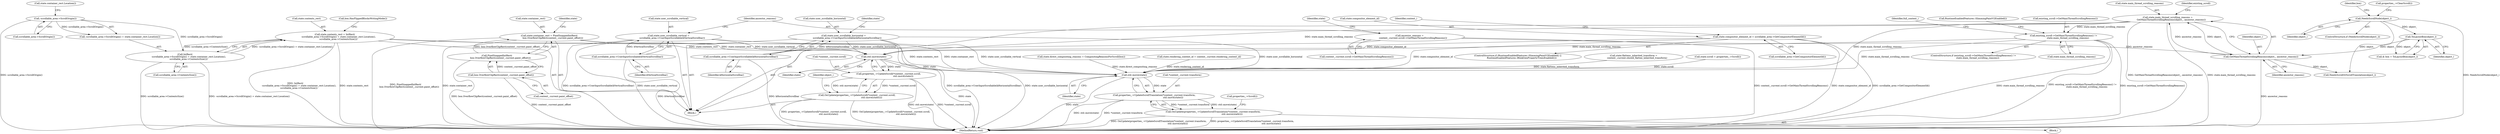 digraph "0_Chrome_f911e11e7f6b5c0d6f5ee694a9871de6619889f7_13@API" {
"1000201" [label="(Call,std::move(state))"];
"1000163" [label="(Call,state.main_thread_scrolling_reasons =\n          GetMainThreadScrollingReasons(object_, ancestor_reasons))"];
"1000167" [label="(Call,GetMainThreadScrollingReasons(object_, ancestor_reasons))"];
"1000114" [label="(Call,ToLayoutBox(object_))"];
"1000108" [label="(Call,NeedsScrollNode(object_))"];
"1000160" [label="(Call,ancestor_reasons =\n          context_.current.scroll->GetMainThreadScrollingReasons())"];
"1000188" [label="(Call,state.compositor_element_id = scrollable_area->GetCompositorElementId())"];
"1000132" [label="(Call,state.contents_rect = IntRect(\n          -scrollable_area->ScrollOrigin() + state.container_rect.Location(),\n          scrollable_area->ContentsSize()))"];
"1000136" [label="(Call,IntRect(\n          -scrollable_area->ScrollOrigin() + state.container_rect.Location(),\n          scrollable_area->ContentsSize()))"];
"1000138" [label="(Call,-scrollable_area->ScrollOrigin())"];
"1000153" [label="(Call,state.user_scrollable_vertical =\n          scrollable_area->UserInputScrollable(kVerticalScrollbar))"];
"1000157" [label="(Call,scrollable_area->UserInputScrollable(kVerticalScrollbar))"];
"1000121" [label="(Call,state.container_rect = PixelSnappedIntRect(\n          box.OverflowClipRect(context_.current.paint_offset)))"];
"1000125" [label="(Call,PixelSnappedIntRect(\n          box.OverflowClipRect(context_.current.paint_offset)))"];
"1000126" [label="(Call,box.OverflowClipRect(context_.current.paint_offset))"];
"1000147" [label="(Call,state.user_scrollable_horizontal =\n          scrollable_area->UserInputScrollable(kHorizontalScrollbar))"];
"1000151" [label="(Call,scrollable_area->UserInputScrollable(kHorizontalScrollbar))"];
"1000174" [label="(Call,existing_scroll->GetMainThreadScrollingReasons() !=\n            state.main_thread_scrolling_reasons)"];
"1000194" [label="(Call,properties_->UpdateScroll(*context_.current.scroll,\n                                         std::move(state)))"];
"1000193" [label="(Call,OnUpdate(properties_->UpdateScroll(*context_.current.scroll,\n                                         std::move(state))))"];
"1000268" [label="(Call,std::move(state))"];
"1000261" [label="(Call,properties_->UpdateScrollTranslation(*context_.current.transform,\n                                                     std::move(state)))"];
"1000260" [label="(Call,OnUpdate(properties_->UpdateScrollTranslation(*context_.current.transform,\n                                                     std::move(state))))"];
"1000261" [label="(Call,properties_->UpdateScrollTranslation(*context_.current.transform,\n                                                     std::move(state)))"];
"1000167" [label="(Call,GetMainThreadScrollingReasons(object_, ancestor_reasons))"];
"1000226" [label="(Call,state.flattens_inherited_transform =\n          context_.current.should_flatten_inherited_transform)"];
"1000275" [label="(Call,properties_->Scroll())"];
"1000173" [label="(ControlStructure,if (existing_scroll->GetMainThreadScrollingReasons() !=\n            state.main_thread_scrolling_reasons))"];
"1000169" [label="(Identifier,ancestor_reasons)"];
"1000168" [label="(Identifier,object_)"];
"1000269" [label="(Identifier,state)"];
"1000137" [label="(Call,-scrollable_area->ScrollOrigin() + state.container_rect.Location())"];
"1000141" [label="(Call,scrollable_area->ContentsSize())"];
"1000151" [label="(Call,scrollable_area->UserInputScrollable(kHorizontalScrollbar))"];
"1000189" [label="(Call,state.compositor_element_id)"];
"1000143" [label="(Call,box.HasFlippedBlocksWritingMode())"];
"1000155" [label="(Identifier,state)"];
"1000175" [label="(Call,existing_scroll->GetMainThreadScrollingReasons())"];
"1000201" [label="(Call,std::move(state))"];
"1000153" [label="(Call,state.user_scrollable_vertical =\n          scrollable_area->UserInputScrollable(kVerticalScrollbar))"];
"1000152" [label="(Identifier,kHorizontalScrollbar)"];
"1000198" [label="(Identifier,context_)"];
"1000174" [label="(Call,existing_scroll->GetMainThreadScrollingReasons() !=\n            state.main_thread_scrolling_reasons)"];
"1000194" [label="(Call,properties_->UpdateScroll(*context_.current.scroll,\n                                         std::move(state)))"];
"1000262" [label="(Call,*context_.current.transform)"];
"1000163" [label="(Call,state.main_thread_scrolling_reasons =\n          GetMainThreadScrollingReasons(object_, ancestor_reasons))"];
"1000171" [label="(Identifier,existing_scroll)"];
"1000115" [label="(Identifier,object_)"];
"1000162" [label="(Call,context_.current.scroll->GetMainThreadScrollingReasons())"];
"1000136" [label="(Call,IntRect(\n          -scrollable_area->ScrollOrigin() + state.container_rect.Location(),\n          scrollable_area->ContentsSize()))"];
"1000121" [label="(Call,state.container_rect = PixelSnappedIntRect(\n          box.OverflowClipRect(context_.current.paint_offset)))"];
"1000132" [label="(Call,state.contents_rect = IntRect(\n          -scrollable_area->ScrollOrigin() + state.container_rect.Location(),\n          scrollable_area->ContentsSize()))"];
"1000160" [label="(Call,ancestor_reasons =\n          context_.current.scroll->GetMainThreadScrollingReasons())"];
"1000140" [label="(Call,state.container_rect.Location())"];
"1000125" [label="(Call,PixelSnappedIntRect(\n          box.OverflowClipRect(context_.current.paint_offset)))"];
"1000127" [label="(Call,context_.current.paint_offset)"];
"1000165" [label="(Identifier,state)"];
"1000176" [label="(Call,state.main_thread_scrolling_reasons)"];
"1000181" [label="(Identifier,full_context_)"];
"1000134" [label="(Identifier,state)"];
"1000188" [label="(Call,state.compositor_element_id = scrollable_area->GetCompositorElementId())"];
"1000195" [label="(Call,*context_.current.scroll)"];
"1000206" [label="(Call,properties_->ClearScroll())"];
"1000210" [label="(Block,)"];
"1000126" [label="(Call,box.OverflowClipRect(context_.current.paint_offset))"];
"1000110" [label="(Block,)"];
"1000158" [label="(Identifier,kVerticalScrollbar)"];
"1000114" [label="(Call,ToLayoutBox(object_))"];
"1000209" [label="(Identifier,object_)"];
"1000255" [label="(Call,state.scroll = properties_->Scroll())"];
"1000240" [label="(Call,state.direct_compositing_reasons = CompositingReasonsForScroll(box))"];
"1000154" [label="(Call,state.user_scrollable_vertical)"];
"1000109" [label="(Identifier,object_)"];
"1000113" [label="(Identifier,box)"];
"1000157" [label="(Call,scrollable_area->UserInputScrollable(kVerticalScrollbar))"];
"1000192" [label="(Call,scrollable_area->GetCompositorElementId())"];
"1000202" [label="(Identifier,state)"];
"1000122" [label="(Call,state.container_rect)"];
"1000246" [label="(Call,state.rendering_context_id = context_.current.rendering_context_id)"];
"1000139" [label="(Call,scrollable_area->ScrollOrigin())"];
"1000133" [label="(Call,state.contents_rect)"];
"1000147" [label="(Call,state.user_scrollable_horizontal =\n          scrollable_area->UserInputScrollable(kHorizontalScrollbar))"];
"1000164" [label="(Call,state.main_thread_scrolling_reasons)"];
"1000186" [label="(Call,RuntimeEnabledFeatures::SlimmingPaintV2Enabled())"];
"1000112" [label="(Call,& box = ToLayoutBox(object_))"];
"1000108" [label="(Call,NeedsScrollNode(object_))"];
"1000107" [label="(ControlStructure,if (NeedsScrollNode(object_)))"];
"1000300" [label="(MethodReturn,void)"];
"1000161" [label="(Identifier,ancestor_reasons)"];
"1000148" [label="(Call,state.user_scrollable_horizontal)"];
"1000268" [label="(Call,std::move(state))"];
"1000260" [label="(Call,OnUpdate(properties_->UpdateScrollTranslation(*context_.current.transform,\n                                                     std::move(state))))"];
"1000208" [label="(Call,NeedsScrollOrScrollTranslation(object_))"];
"1000193" [label="(Call,OnUpdate(properties_->UpdateScroll(*context_.current.scroll,\n                                         std::move(state))))"];
"1000138" [label="(Call,-scrollable_area->ScrollOrigin())"];
"1000184" [label="(ControlStructure,if (RuntimeEnabledFeatures::SlimmingPaintV2Enabled() ||\n           RuntimeEnabledFeatures::BlinkGenPropertyTreesEnabled()))"];
"1000201" -> "1000194"  [label="AST: "];
"1000201" -> "1000202"  [label="CFG: "];
"1000202" -> "1000201"  [label="AST: "];
"1000194" -> "1000201"  [label="CFG: "];
"1000201" -> "1000300"  [label="DDG: state"];
"1000201" -> "1000194"  [label="DDG: state"];
"1000163" -> "1000201"  [label="DDG: state.main_thread_scrolling_reasons"];
"1000188" -> "1000201"  [label="DDG: state.compositor_element_id"];
"1000132" -> "1000201"  [label="DDG: state.contents_rect"];
"1000153" -> "1000201"  [label="DDG: state.user_scrollable_vertical"];
"1000121" -> "1000201"  [label="DDG: state.container_rect"];
"1000147" -> "1000201"  [label="DDG: state.user_scrollable_horizontal"];
"1000174" -> "1000201"  [label="DDG: state.main_thread_scrolling_reasons"];
"1000201" -> "1000268"  [label="DDG: state"];
"1000163" -> "1000110"  [label="AST: "];
"1000163" -> "1000167"  [label="CFG: "];
"1000164" -> "1000163"  [label="AST: "];
"1000167" -> "1000163"  [label="AST: "];
"1000171" -> "1000163"  [label="CFG: "];
"1000163" -> "1000300"  [label="DDG: state.main_thread_scrolling_reasons"];
"1000163" -> "1000300"  [label="DDG: GetMainThreadScrollingReasons(object_, ancestor_reasons)"];
"1000167" -> "1000163"  [label="DDG: object_"];
"1000167" -> "1000163"  [label="DDG: ancestor_reasons"];
"1000163" -> "1000174"  [label="DDG: state.main_thread_scrolling_reasons"];
"1000163" -> "1000268"  [label="DDG: state.main_thread_scrolling_reasons"];
"1000167" -> "1000169"  [label="CFG: "];
"1000168" -> "1000167"  [label="AST: "];
"1000169" -> "1000167"  [label="AST: "];
"1000167" -> "1000300"  [label="DDG: ancestor_reasons"];
"1000114" -> "1000167"  [label="DDG: object_"];
"1000160" -> "1000167"  [label="DDG: ancestor_reasons"];
"1000167" -> "1000208"  [label="DDG: object_"];
"1000114" -> "1000112"  [label="AST: "];
"1000114" -> "1000115"  [label="CFG: "];
"1000115" -> "1000114"  [label="AST: "];
"1000112" -> "1000114"  [label="CFG: "];
"1000114" -> "1000112"  [label="DDG: object_"];
"1000108" -> "1000114"  [label="DDG: object_"];
"1000108" -> "1000107"  [label="AST: "];
"1000108" -> "1000109"  [label="CFG: "];
"1000109" -> "1000108"  [label="AST: "];
"1000113" -> "1000108"  [label="CFG: "];
"1000206" -> "1000108"  [label="CFG: "];
"1000108" -> "1000300"  [label="DDG: NeedsScrollNode(object_)"];
"1000108" -> "1000208"  [label="DDG: object_"];
"1000160" -> "1000110"  [label="AST: "];
"1000160" -> "1000162"  [label="CFG: "];
"1000161" -> "1000160"  [label="AST: "];
"1000162" -> "1000160"  [label="AST: "];
"1000165" -> "1000160"  [label="CFG: "];
"1000160" -> "1000300"  [label="DDG: context_.current.scroll->GetMainThreadScrollingReasons()"];
"1000188" -> "1000184"  [label="AST: "];
"1000188" -> "1000192"  [label="CFG: "];
"1000189" -> "1000188"  [label="AST: "];
"1000192" -> "1000188"  [label="AST: "];
"1000198" -> "1000188"  [label="CFG: "];
"1000188" -> "1000300"  [label="DDG: state.compositor_element_id"];
"1000188" -> "1000300"  [label="DDG: scrollable_area->GetCompositorElementId()"];
"1000188" -> "1000268"  [label="DDG: state.compositor_element_id"];
"1000132" -> "1000110"  [label="AST: "];
"1000132" -> "1000136"  [label="CFG: "];
"1000133" -> "1000132"  [label="AST: "];
"1000136" -> "1000132"  [label="AST: "];
"1000143" -> "1000132"  [label="CFG: "];
"1000132" -> "1000300"  [label="DDG: state.contents_rect"];
"1000132" -> "1000300"  [label="DDG: IntRect(\n          -scrollable_area->ScrollOrigin() + state.container_rect.Location(),\n          scrollable_area->ContentsSize())"];
"1000136" -> "1000132"  [label="DDG: -scrollable_area->ScrollOrigin() + state.container_rect.Location()"];
"1000136" -> "1000132"  [label="DDG: scrollable_area->ContentsSize()"];
"1000132" -> "1000268"  [label="DDG: state.contents_rect"];
"1000136" -> "1000141"  [label="CFG: "];
"1000137" -> "1000136"  [label="AST: "];
"1000141" -> "1000136"  [label="AST: "];
"1000136" -> "1000300"  [label="DDG: scrollable_area->ContentsSize()"];
"1000136" -> "1000300"  [label="DDG: -scrollable_area->ScrollOrigin() + state.container_rect.Location()"];
"1000138" -> "1000136"  [label="DDG: scrollable_area->ScrollOrigin()"];
"1000138" -> "1000137"  [label="AST: "];
"1000138" -> "1000139"  [label="CFG: "];
"1000139" -> "1000138"  [label="AST: "];
"1000140" -> "1000138"  [label="CFG: "];
"1000138" -> "1000300"  [label="DDG: scrollable_area->ScrollOrigin()"];
"1000138" -> "1000137"  [label="DDG: scrollable_area->ScrollOrigin()"];
"1000153" -> "1000110"  [label="AST: "];
"1000153" -> "1000157"  [label="CFG: "];
"1000154" -> "1000153"  [label="AST: "];
"1000157" -> "1000153"  [label="AST: "];
"1000161" -> "1000153"  [label="CFG: "];
"1000153" -> "1000300"  [label="DDG: scrollable_area->UserInputScrollable(kVerticalScrollbar)"];
"1000153" -> "1000300"  [label="DDG: state.user_scrollable_vertical"];
"1000157" -> "1000153"  [label="DDG: kVerticalScrollbar"];
"1000153" -> "1000268"  [label="DDG: state.user_scrollable_vertical"];
"1000157" -> "1000158"  [label="CFG: "];
"1000158" -> "1000157"  [label="AST: "];
"1000157" -> "1000300"  [label="DDG: kVerticalScrollbar"];
"1000121" -> "1000110"  [label="AST: "];
"1000121" -> "1000125"  [label="CFG: "];
"1000122" -> "1000121"  [label="AST: "];
"1000125" -> "1000121"  [label="AST: "];
"1000134" -> "1000121"  [label="CFG: "];
"1000121" -> "1000300"  [label="DDG: PixelSnappedIntRect(\n          box.OverflowClipRect(context_.current.paint_offset))"];
"1000121" -> "1000300"  [label="DDG: state.container_rect"];
"1000125" -> "1000121"  [label="DDG: box.OverflowClipRect(context_.current.paint_offset)"];
"1000121" -> "1000268"  [label="DDG: state.container_rect"];
"1000125" -> "1000126"  [label="CFG: "];
"1000126" -> "1000125"  [label="AST: "];
"1000125" -> "1000300"  [label="DDG: box.OverflowClipRect(context_.current.paint_offset)"];
"1000126" -> "1000125"  [label="DDG: context_.current.paint_offset"];
"1000126" -> "1000127"  [label="CFG: "];
"1000127" -> "1000126"  [label="AST: "];
"1000126" -> "1000300"  [label="DDG: context_.current.paint_offset"];
"1000147" -> "1000110"  [label="AST: "];
"1000147" -> "1000151"  [label="CFG: "];
"1000148" -> "1000147"  [label="AST: "];
"1000151" -> "1000147"  [label="AST: "];
"1000155" -> "1000147"  [label="CFG: "];
"1000147" -> "1000300"  [label="DDG: scrollable_area->UserInputScrollable(kHorizontalScrollbar)"];
"1000147" -> "1000300"  [label="DDG: state.user_scrollable_horizontal"];
"1000151" -> "1000147"  [label="DDG: kHorizontalScrollbar"];
"1000147" -> "1000268"  [label="DDG: state.user_scrollable_horizontal"];
"1000151" -> "1000152"  [label="CFG: "];
"1000152" -> "1000151"  [label="AST: "];
"1000151" -> "1000300"  [label="DDG: kHorizontalScrollbar"];
"1000174" -> "1000173"  [label="AST: "];
"1000174" -> "1000176"  [label="CFG: "];
"1000175" -> "1000174"  [label="AST: "];
"1000176" -> "1000174"  [label="AST: "];
"1000181" -> "1000174"  [label="CFG: "];
"1000186" -> "1000174"  [label="CFG: "];
"1000174" -> "1000300"  [label="DDG: state.main_thread_scrolling_reasons"];
"1000174" -> "1000300"  [label="DDG: existing_scroll->GetMainThreadScrollingReasons() !=\n            state.main_thread_scrolling_reasons"];
"1000174" -> "1000300"  [label="DDG: existing_scroll->GetMainThreadScrollingReasons()"];
"1000174" -> "1000268"  [label="DDG: state.main_thread_scrolling_reasons"];
"1000194" -> "1000193"  [label="AST: "];
"1000195" -> "1000194"  [label="AST: "];
"1000193" -> "1000194"  [label="CFG: "];
"1000194" -> "1000300"  [label="DDG: std::move(state)"];
"1000194" -> "1000300"  [label="DDG: *context_.current.scroll"];
"1000194" -> "1000193"  [label="DDG: *context_.current.scroll"];
"1000194" -> "1000193"  [label="DDG: std::move(state)"];
"1000193" -> "1000110"  [label="AST: "];
"1000209" -> "1000193"  [label="CFG: "];
"1000193" -> "1000300"  [label="DDG: properties_->UpdateScroll(*context_.current.scroll,\n                                         std::move(state))"];
"1000193" -> "1000300"  [label="DDG: OnUpdate(properties_->UpdateScroll(*context_.current.scroll,\n                                         std::move(state)))"];
"1000268" -> "1000261"  [label="AST: "];
"1000268" -> "1000269"  [label="CFG: "];
"1000269" -> "1000268"  [label="AST: "];
"1000261" -> "1000268"  [label="CFG: "];
"1000268" -> "1000300"  [label="DDG: state"];
"1000268" -> "1000261"  [label="DDG: state"];
"1000226" -> "1000268"  [label="DDG: state.flattens_inherited_transform"];
"1000255" -> "1000268"  [label="DDG: state.scroll"];
"1000240" -> "1000268"  [label="DDG: state.direct_compositing_reasons"];
"1000246" -> "1000268"  [label="DDG: state.rendering_context_id"];
"1000261" -> "1000260"  [label="AST: "];
"1000262" -> "1000261"  [label="AST: "];
"1000260" -> "1000261"  [label="CFG: "];
"1000261" -> "1000300"  [label="DDG: std::move(state)"];
"1000261" -> "1000300"  [label="DDG: *context_.current.transform"];
"1000261" -> "1000260"  [label="DDG: *context_.current.transform"];
"1000261" -> "1000260"  [label="DDG: std::move(state)"];
"1000260" -> "1000210"  [label="AST: "];
"1000275" -> "1000260"  [label="CFG: "];
"1000260" -> "1000300"  [label="DDG: OnUpdate(properties_->UpdateScrollTranslation(*context_.current.transform,\n                                                     std::move(state)))"];
"1000260" -> "1000300"  [label="DDG: properties_->UpdateScrollTranslation(*context_.current.transform,\n                                                     std::move(state))"];
}
